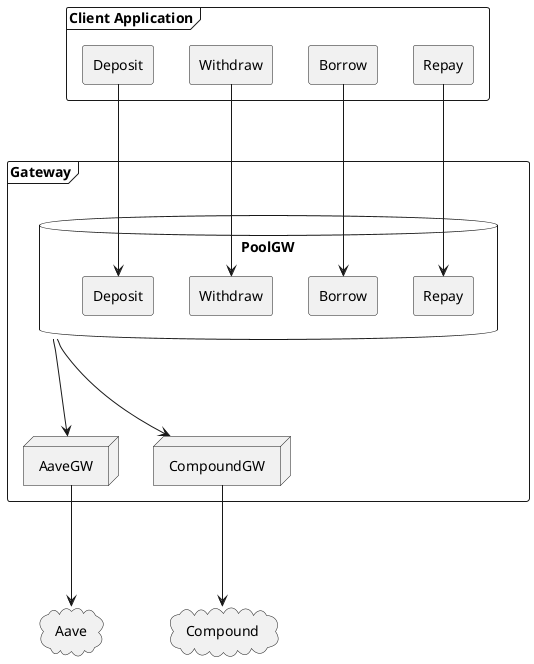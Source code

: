 @startuml Deploy
skinparam componentStyle rectangle
frame "Client Application" {
  [Deposit] as fD
  [Withdraw] as fW
  [Borrow] as fB
  [Repay] as fR
}

frame "Gateway" {

  database "PoolGW" {
    [Deposit] as pD
    [Withdraw] as pW
    [Borrow] as pB
    [Repay] as pR
  }
  node "AaveGW"
  node "CompoundGW" 
}

cloud "Aave"

cloud "Compound"


fD -down--> pD
fW --> pW
fB --> pB
fR --> pR

PoolGW -down--> AaveGW
PoolGW ---> CompoundGW
AaveGW -down--> Aave
CompoundGW -down--> Compound